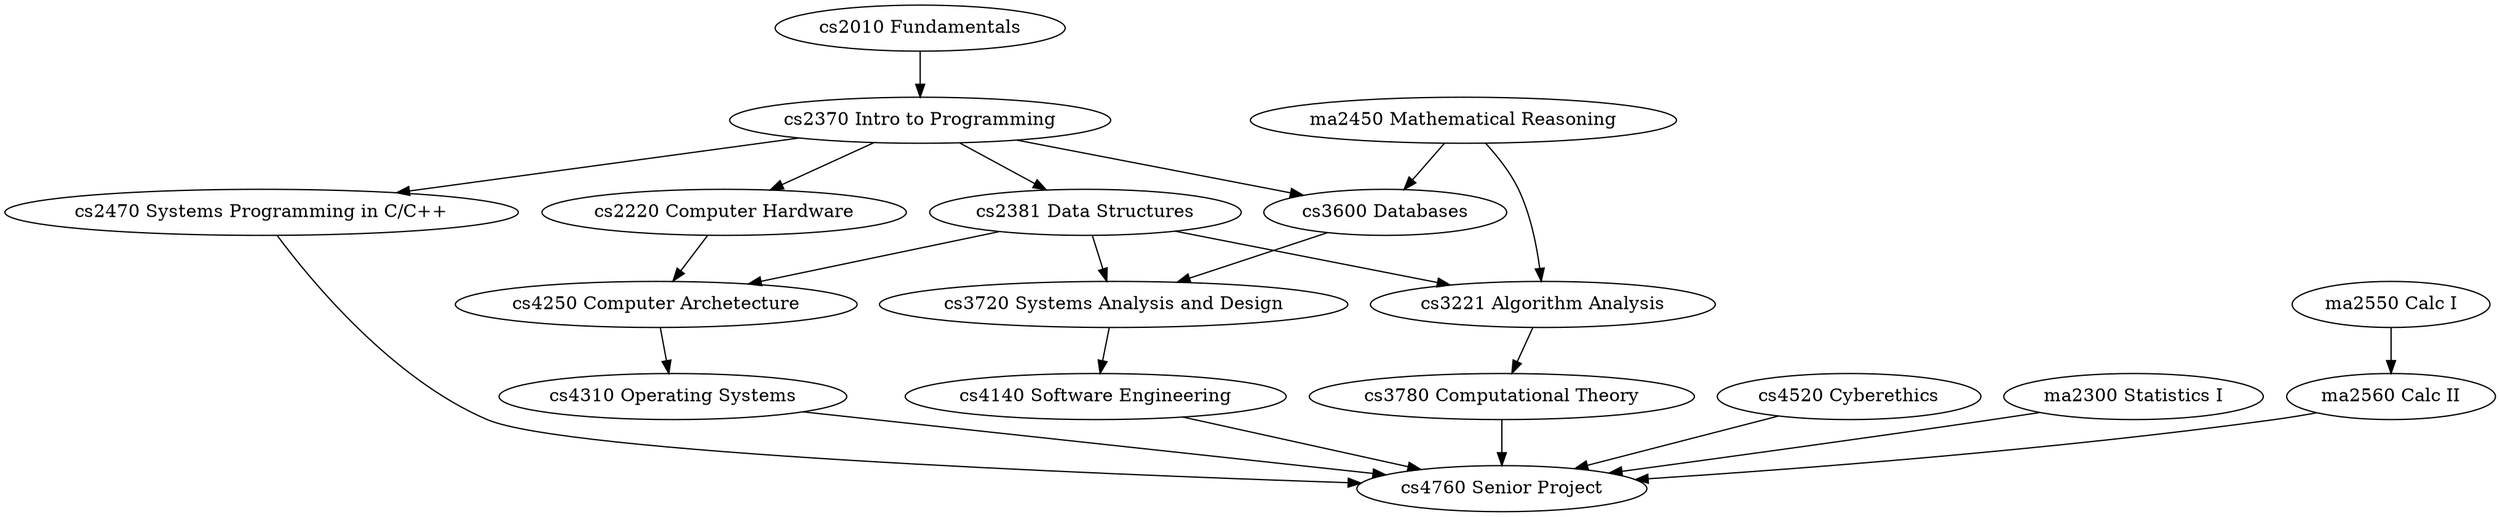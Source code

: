 
digraph {
  // Programming Sequence
  cs2010 [label="\N Fundamentals"]

  cs2370 [label="\N Intro to Programming"]
  cs2010 -> cs2370

  cs2381 [label="\N Data Structures"]
  cs2370 -> cs2381

  // Low Level and OS
  cs2220 [label="\N Computer Hardware"]
  cs2370 -> cs2220

  cs2470 [label="\N Systems Programming in C/C++"]
  cs2370 -> cs2470

  cs4250 [label="\N Computer Archetecture"]
  cs2220 -> cs4250
  cs2381 -> cs4250

  cs4310 [label="\N Operating Systems"]
  cs4250 -> cs4310

  // Algo and Theory
  ma2450 [label="\N Mathematical Reasoning"]

  cs3221 [label="\N Algorithm Analysis"]
  cs2381 -> cs3221
  ma2450 -> cs3221

  cs3780 [label="\N Computational Theory"]
  cs3221 -> cs3780

  // Software Design
  cs3600 [label="\N Databases"]
  cs2370 -> cs3600
  ma2450 -> cs3600

  cs3720 [label="\N Systems Analysis and Design"]
  cs2381 -> cs3720
  cs3600 -> cs3720

  cs4140 [label="\N Software Engineering"]
  cs3720 -> cs4140

  // Ethics
  cs4520 [label="\N Cyberethics"]

  // Math Reqs
  ma2300 [label="\N Statistics I"]

  ma2550 [label="\N Calc I"]

  ma2560 [label="\N Calc II"]
  ma2550 -> ma2560

  // Final Project
  cs4760 [label="\N Senior Project"]
  cs2470 -> cs4760
  cs3780 -> cs4760
  cs4310 -> cs4760
  cs4140 -> cs4760
  cs4520 -> cs4760
  ma2300 -> cs4760
  ma2560 -> cs4760
}


